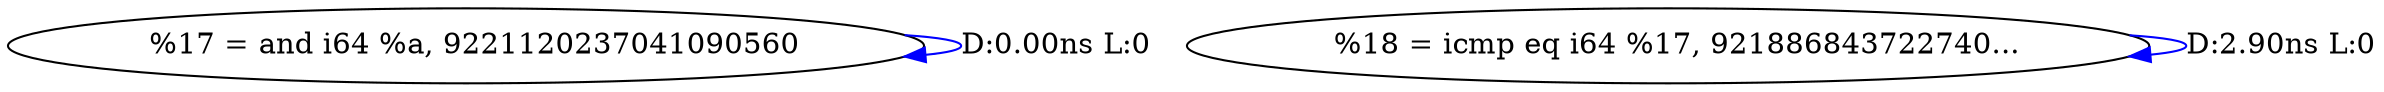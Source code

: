 digraph {
Node0x3cf3f20[label="  %17 = and i64 %a, 9221120237041090560"];
Node0x3cf3f20 -> Node0x3cf3f20[label="D:0.00ns L:0",color=blue];
Node0x3cf4000[label="  %18 = icmp eq i64 %17, 921886843722740..."];
Node0x3cf4000 -> Node0x3cf4000[label="D:2.90ns L:0",color=blue];
}

